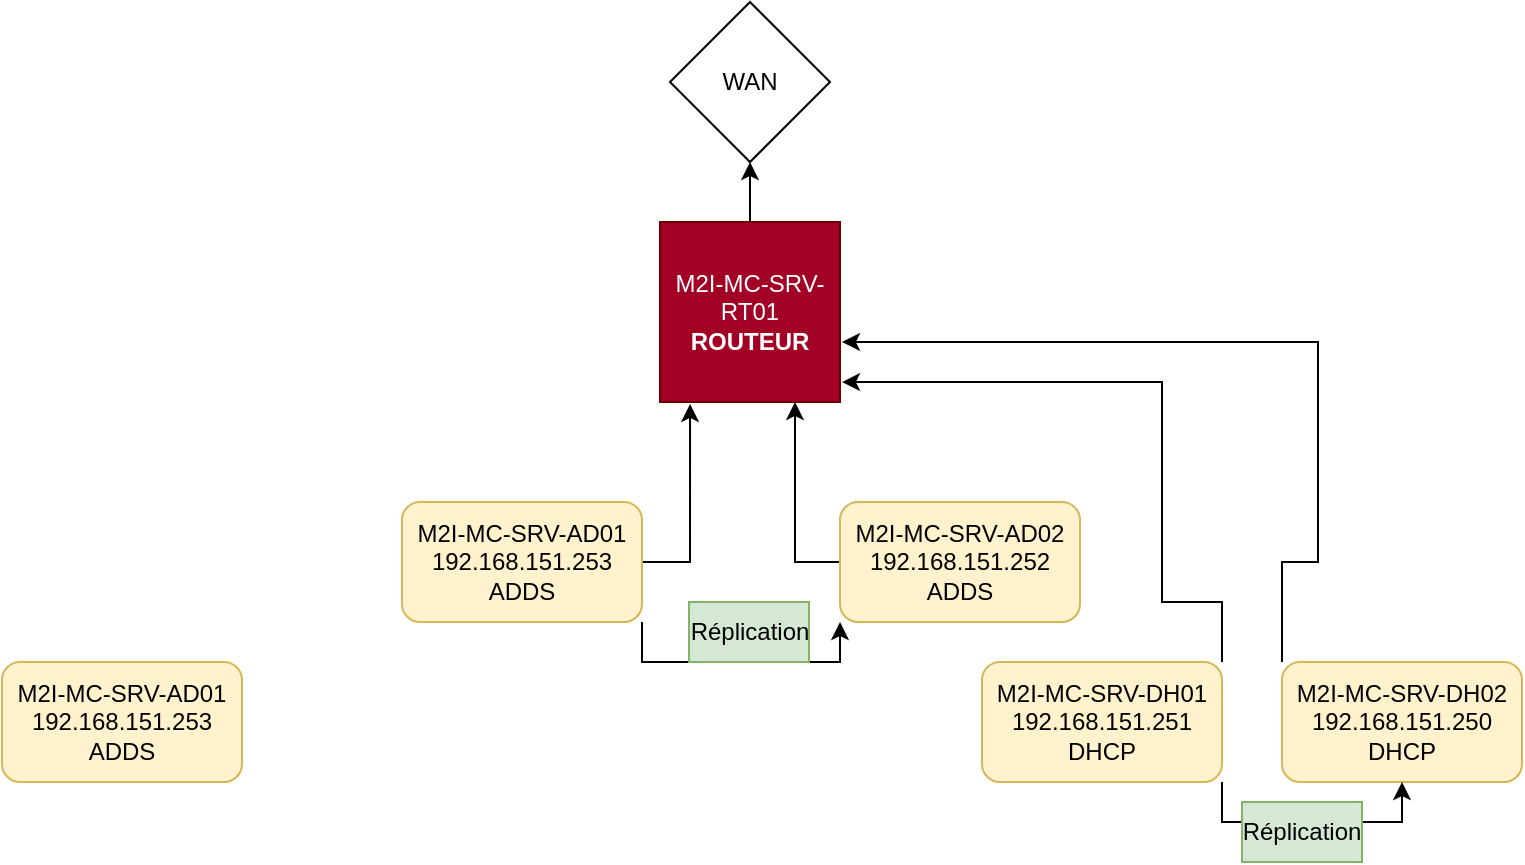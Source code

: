 <mxfile version="21.6.9" type="github">
  <diagram name="Page-1" id="C6XjA0PVYQ7Ap5EDfeUq">
    <mxGraphModel dx="1434" dy="790" grid="1" gridSize="10" guides="1" tooltips="1" connect="1" arrows="1" fold="1" page="1" pageScale="1" pageWidth="827" pageHeight="1169" math="0" shadow="0">
      <root>
        <mxCell id="0" />
        <mxCell id="1" parent="0" />
        <mxCell id="v7yAh4fAdmjpqivmXJgI-26" value="" style="edgeStyle=orthogonalEdgeStyle;rounded=0;orthogonalLoop=1;jettySize=auto;html=1;" edge="1" parent="1" source="v7yAh4fAdmjpqivmXJgI-1" target="v7yAh4fAdmjpqivmXJgI-25">
          <mxGeometry relative="1" as="geometry" />
        </mxCell>
        <mxCell id="v7yAh4fAdmjpqivmXJgI-1" value="M2I-MC-SRV-RT01&lt;br&gt;&lt;b&gt;ROUTEUR&lt;/b&gt;" style="whiteSpace=wrap;html=1;aspect=fixed;fillColor=#a20025;fontColor=#ffffff;strokeColor=#6F0000;" vertex="1" parent="1">
          <mxGeometry x="369" y="120" width="90" height="90" as="geometry" />
        </mxCell>
        <mxCell id="v7yAh4fAdmjpqivmXJgI-12" value="" style="edgeStyle=orthogonalEdgeStyle;rounded=0;orthogonalLoop=1;jettySize=auto;html=1;entryX=0.167;entryY=1.011;entryDx=0;entryDy=0;entryPerimeter=0;" edge="1" parent="1" source="v7yAh4fAdmjpqivmXJgI-6" target="v7yAh4fAdmjpqivmXJgI-1">
          <mxGeometry relative="1" as="geometry" />
        </mxCell>
        <mxCell id="v7yAh4fAdmjpqivmXJgI-17" style="edgeStyle=orthogonalEdgeStyle;rounded=0;orthogonalLoop=1;jettySize=auto;html=1;exitX=1;exitY=1;exitDx=0;exitDy=0;entryX=0;entryY=1;entryDx=0;entryDy=0;" edge="1" parent="1" source="v7yAh4fAdmjpqivmXJgI-6" target="v7yAh4fAdmjpqivmXJgI-7">
          <mxGeometry relative="1" as="geometry" />
        </mxCell>
        <mxCell id="v7yAh4fAdmjpqivmXJgI-6" value="M2I-MC-SRV-AD01&lt;br&gt;192.168.151.253&lt;br&gt;ADDS" style="rounded=1;whiteSpace=wrap;html=1;fillColor=#fff2cc;strokeColor=#d6b656;" vertex="1" parent="1">
          <mxGeometry x="240" y="260" width="120" height="60" as="geometry" />
        </mxCell>
        <mxCell id="v7yAh4fAdmjpqivmXJgI-8" value="" style="edgeStyle=orthogonalEdgeStyle;rounded=0;orthogonalLoop=1;jettySize=auto;html=1;entryX=0.75;entryY=1;entryDx=0;entryDy=0;" edge="1" parent="1" source="v7yAh4fAdmjpqivmXJgI-7" target="v7yAh4fAdmjpqivmXJgI-1">
          <mxGeometry relative="1" as="geometry">
            <Array as="points">
              <mxPoint x="437" y="290" />
            </Array>
          </mxGeometry>
        </mxCell>
        <mxCell id="v7yAh4fAdmjpqivmXJgI-7" value="M2I-MC-SRV-AD02&lt;br&gt;192.168.151.252&lt;br&gt;ADDS" style="rounded=1;whiteSpace=wrap;html=1;fillColor=#fff2cc;strokeColor=#d6b656;" vertex="1" parent="1">
          <mxGeometry x="459" y="260" width="120" height="60" as="geometry" />
        </mxCell>
        <mxCell id="v7yAh4fAdmjpqivmXJgI-18" value="Réplication" style="text;strokeColor=#82b366;align=center;fillColor=#d5e8d4;html=1;verticalAlign=middle;whiteSpace=wrap;rounded=0;" vertex="1" parent="1">
          <mxGeometry x="383.5" y="310" width="60" height="30" as="geometry" />
        </mxCell>
        <mxCell id="v7yAh4fAdmjpqivmXJgI-19" value="M2I-MC-SRV-DH02&lt;br&gt;192.168.151.250&lt;br&gt;DHCP" style="rounded=1;whiteSpace=wrap;html=1;fillColor=#fff2cc;strokeColor=#d6b656;" vertex="1" parent="1">
          <mxGeometry x="680" y="340" width="120" height="60" as="geometry" />
        </mxCell>
        <mxCell id="v7yAh4fAdmjpqivmXJgI-20" value="M2I-MC-SRV-DH01&lt;br&gt;192.168.151.251&lt;br&gt;DHCP" style="rounded=1;whiteSpace=wrap;html=1;fillColor=#fff2cc;strokeColor=#d6b656;" vertex="1" parent="1">
          <mxGeometry x="530" y="340" width="120" height="60" as="geometry" />
        </mxCell>
        <mxCell id="v7yAh4fAdmjpqivmXJgI-21" style="edgeStyle=orthogonalEdgeStyle;rounded=0;orthogonalLoop=1;jettySize=auto;html=1;exitX=1;exitY=1;exitDx=0;exitDy=0;entryX=0.5;entryY=1;entryDx=0;entryDy=0;" edge="1" parent="1" source="v7yAh4fAdmjpqivmXJgI-20" target="v7yAh4fAdmjpqivmXJgI-19">
          <mxGeometry relative="1" as="geometry">
            <mxPoint x="610" y="440" as="sourcePoint" />
            <mxPoint x="709" y="440" as="targetPoint" />
          </mxGeometry>
        </mxCell>
        <mxCell id="v7yAh4fAdmjpqivmXJgI-22" value="Réplication" style="text;strokeColor=#82b366;align=center;fillColor=#d5e8d4;html=1;verticalAlign=middle;whiteSpace=wrap;rounded=0;" vertex="1" parent="1">
          <mxGeometry x="660" y="410" width="60" height="30" as="geometry" />
        </mxCell>
        <mxCell id="v7yAh4fAdmjpqivmXJgI-23" value="" style="edgeStyle=orthogonalEdgeStyle;rounded=0;orthogonalLoop=1;jettySize=auto;html=1;entryX=1.011;entryY=0.889;entryDx=0;entryDy=0;exitX=1;exitY=0;exitDx=0;exitDy=0;entryPerimeter=0;" edge="1" parent="1" source="v7yAh4fAdmjpqivmXJgI-20" target="v7yAh4fAdmjpqivmXJgI-1">
          <mxGeometry relative="1" as="geometry">
            <mxPoint x="642" y="310" as="sourcePoint" />
            <mxPoint x="620" y="230" as="targetPoint" />
            <Array as="points">
              <mxPoint x="650" y="310" />
              <mxPoint x="620" y="310" />
              <mxPoint x="620" y="200" />
            </Array>
          </mxGeometry>
        </mxCell>
        <mxCell id="v7yAh4fAdmjpqivmXJgI-24" value="" style="edgeStyle=orthogonalEdgeStyle;rounded=0;orthogonalLoop=1;jettySize=auto;html=1;exitX=0;exitY=0;exitDx=0;exitDy=0;" edge="1" parent="1" source="v7yAh4fAdmjpqivmXJgI-19">
          <mxGeometry relative="1" as="geometry">
            <mxPoint x="720" y="290" as="sourcePoint" />
            <mxPoint x="460" y="180" as="targetPoint" />
            <Array as="points">
              <mxPoint x="680" y="290" />
              <mxPoint x="698" y="290" />
            </Array>
          </mxGeometry>
        </mxCell>
        <mxCell id="v7yAh4fAdmjpqivmXJgI-25" value="WAN" style="rhombus;whiteSpace=wrap;html=1;" vertex="1" parent="1">
          <mxGeometry x="374" y="10" width="80" height="80" as="geometry" />
        </mxCell>
        <mxCell id="v7yAh4fAdmjpqivmXJgI-27" value="M2I-MC-SRV-AD01&lt;br&gt;192.168.151.253&lt;br&gt;ADDS" style="rounded=1;whiteSpace=wrap;html=1;fillColor=#fff2cc;strokeColor=#d6b656;" vertex="1" parent="1">
          <mxGeometry x="40" y="340" width="120" height="60" as="geometry" />
        </mxCell>
      </root>
    </mxGraphModel>
  </diagram>
</mxfile>
